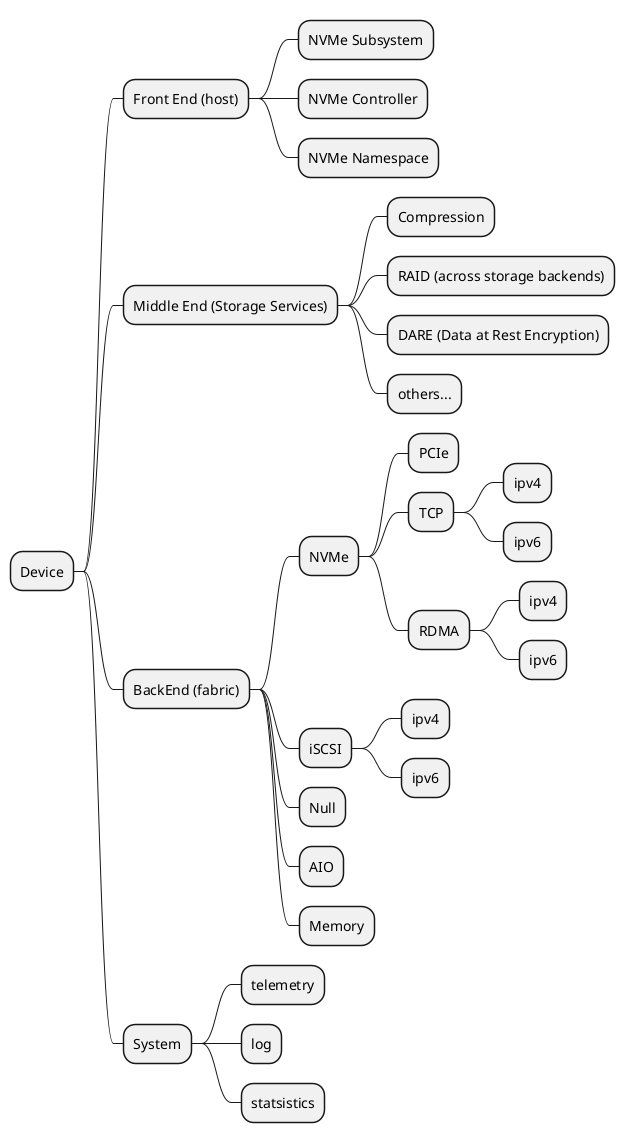 @startmindmap
* Device
** Front End (host)
*** NVMe Subsystem
*** NVMe Controller
*** NVMe Namespace
** Middle End (Storage Services)
*** Compression
*** RAID (across storage backends)
*** DARE (Data at Rest Encryption)
*** others...
** BackEnd (fabric)
*** NVMe
**** PCIe
**** TCP
***** ipv4
***** ipv6
**** RDMA
***** ipv4
***** ipv6
*** iSCSI
**** ipv4
**** ipv6
*** Null
*** AIO
*** Memory
** System
*** telemetry
*** log
*** statsistics
@endmindmap